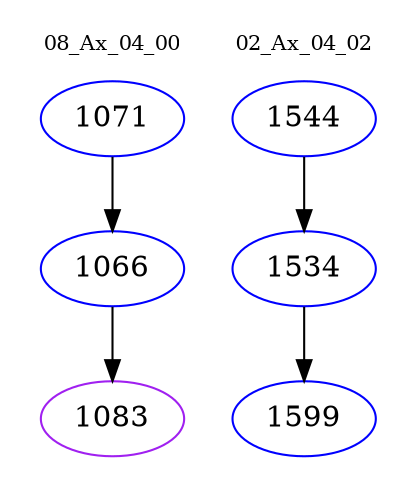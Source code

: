 digraph{
subgraph cluster_0 {
color = white
label = "08_Ax_04_00";
fontsize=10;
T0_1071 [label="1071", color="blue"]
T0_1071 -> T0_1066 [color="black"]
T0_1066 [label="1066", color="blue"]
T0_1066 -> T0_1083 [color="black"]
T0_1083 [label="1083", color="purple"]
}
subgraph cluster_1 {
color = white
label = "02_Ax_04_02";
fontsize=10;
T1_1544 [label="1544", color="blue"]
T1_1544 -> T1_1534 [color="black"]
T1_1534 [label="1534", color="blue"]
T1_1534 -> T1_1599 [color="black"]
T1_1599 [label="1599", color="blue"]
}
}
